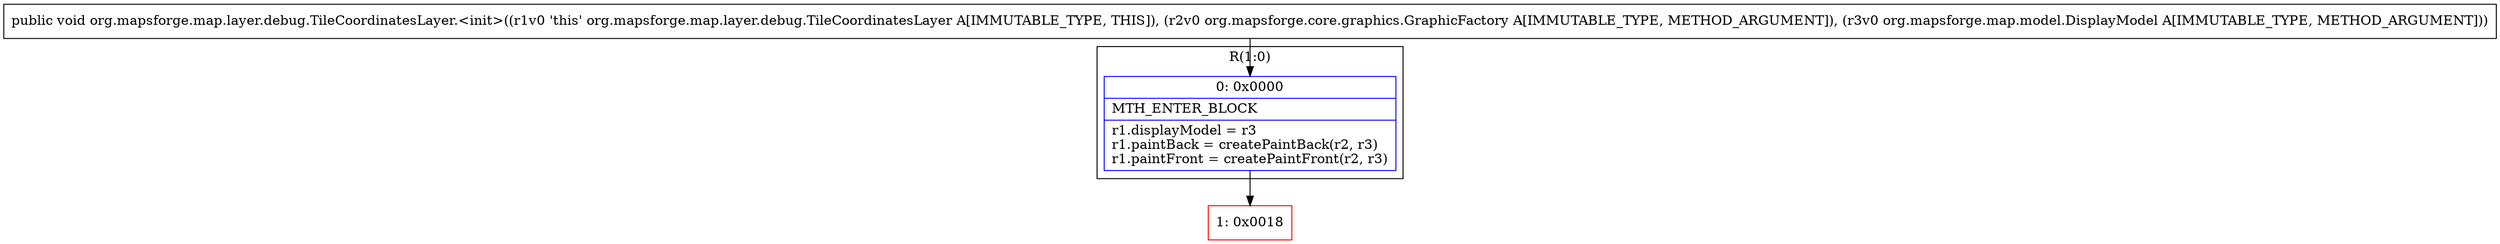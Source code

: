 digraph "CFG fororg.mapsforge.map.layer.debug.TileCoordinatesLayer.\<init\>(Lorg\/mapsforge\/core\/graphics\/GraphicFactory;Lorg\/mapsforge\/map\/model\/DisplayModel;)V" {
subgraph cluster_Region_982488038 {
label = "R(1:0)";
node [shape=record,color=blue];
Node_0 [shape=record,label="{0\:\ 0x0000|MTH_ENTER_BLOCK\l|r1.displayModel = r3\lr1.paintBack = createPaintBack(r2, r3)\lr1.paintFront = createPaintFront(r2, r3)\l}"];
}
Node_1 [shape=record,color=red,label="{1\:\ 0x0018}"];
MethodNode[shape=record,label="{public void org.mapsforge.map.layer.debug.TileCoordinatesLayer.\<init\>((r1v0 'this' org.mapsforge.map.layer.debug.TileCoordinatesLayer A[IMMUTABLE_TYPE, THIS]), (r2v0 org.mapsforge.core.graphics.GraphicFactory A[IMMUTABLE_TYPE, METHOD_ARGUMENT]), (r3v0 org.mapsforge.map.model.DisplayModel A[IMMUTABLE_TYPE, METHOD_ARGUMENT])) }"];
MethodNode -> Node_0;
Node_0 -> Node_1;
}

